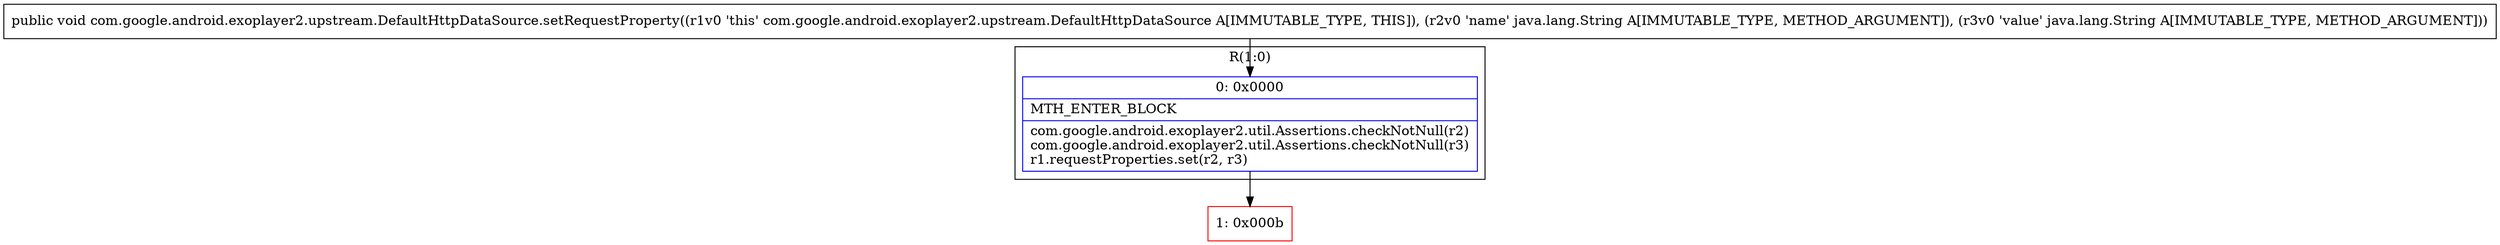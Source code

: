 digraph "CFG forcom.google.android.exoplayer2.upstream.DefaultHttpDataSource.setRequestProperty(Ljava\/lang\/String;Ljava\/lang\/String;)V" {
subgraph cluster_Region_1764398648 {
label = "R(1:0)";
node [shape=record,color=blue];
Node_0 [shape=record,label="{0\:\ 0x0000|MTH_ENTER_BLOCK\l|com.google.android.exoplayer2.util.Assertions.checkNotNull(r2)\lcom.google.android.exoplayer2.util.Assertions.checkNotNull(r3)\lr1.requestProperties.set(r2, r3)\l}"];
}
Node_1 [shape=record,color=red,label="{1\:\ 0x000b}"];
MethodNode[shape=record,label="{public void com.google.android.exoplayer2.upstream.DefaultHttpDataSource.setRequestProperty((r1v0 'this' com.google.android.exoplayer2.upstream.DefaultHttpDataSource A[IMMUTABLE_TYPE, THIS]), (r2v0 'name' java.lang.String A[IMMUTABLE_TYPE, METHOD_ARGUMENT]), (r3v0 'value' java.lang.String A[IMMUTABLE_TYPE, METHOD_ARGUMENT])) }"];
MethodNode -> Node_0;
Node_0 -> Node_1;
}

